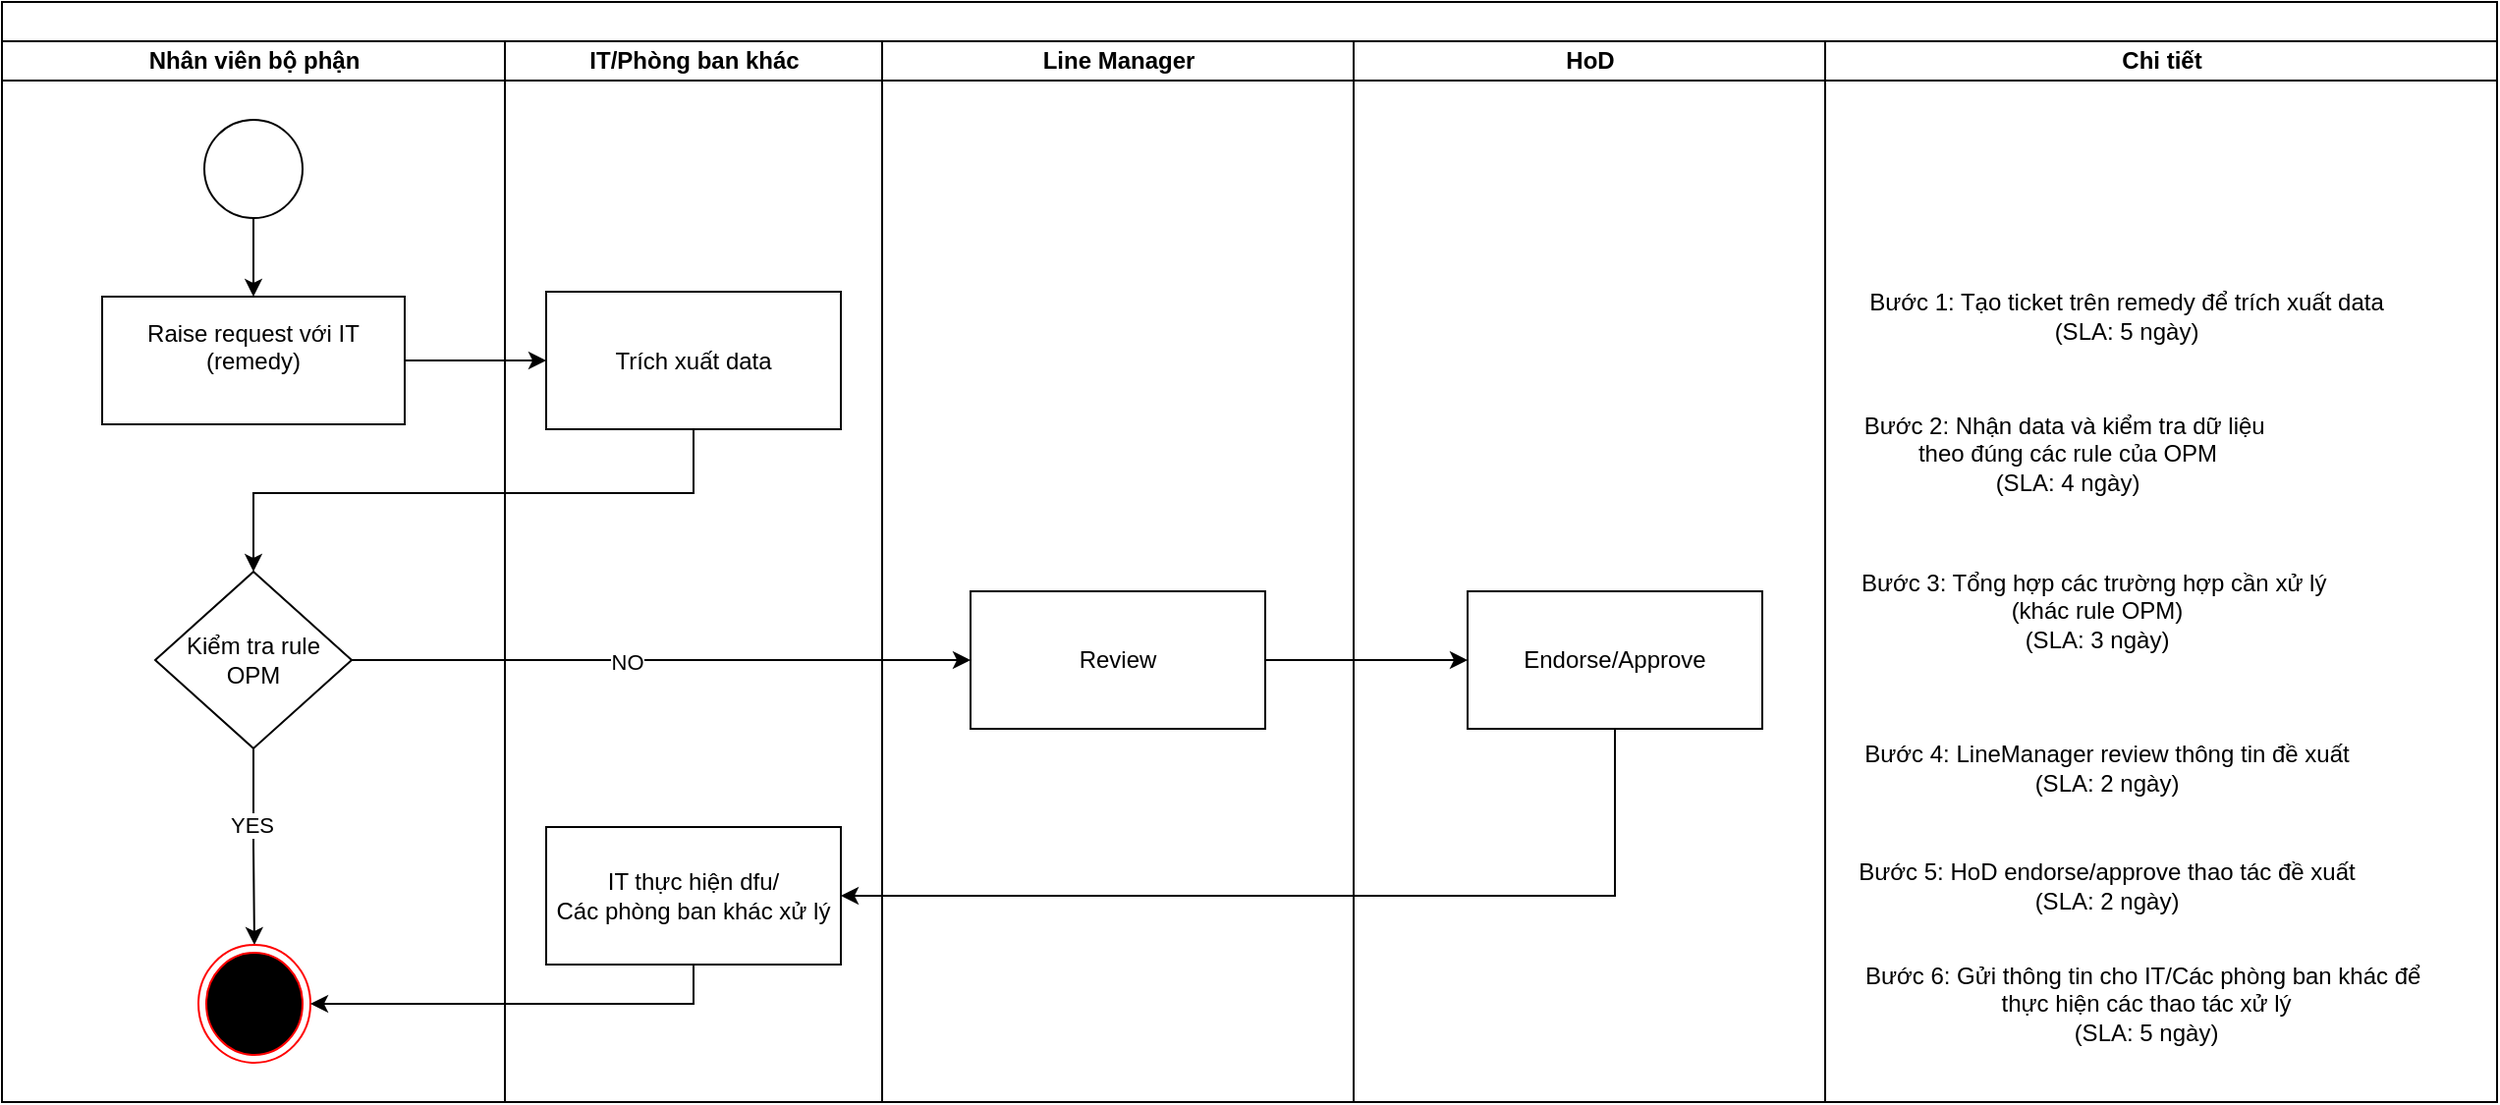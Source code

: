 <mxfile version="25.0.3">
  <diagram name="Trang-1" id="QhD96t90_DY993_v4mdY">
    <mxGraphModel dx="1843" dy="807" grid="1" gridSize="10" guides="1" tooltips="1" connect="1" arrows="1" fold="1" page="1" pageScale="1" pageWidth="827" pageHeight="1169" math="0" shadow="0">
      <root>
        <mxCell id="0" />
        <mxCell id="1" parent="0" />
        <mxCell id="mr53FbRQkBS4EaLJWwcR-5" value="" style="swimlane;childLayout=stackLayout;resizeParent=1;resizeParentMax=0;startSize=20;html=1;" vertex="1" parent="1">
          <mxGeometry x="54.0" y="60" width="1270.0" height="560" as="geometry" />
        </mxCell>
        <mxCell id="mr53FbRQkBS4EaLJWwcR-6" value="Nhân viên bộ phận" style="swimlane;startSize=20;html=1;" vertex="1" parent="mr53FbRQkBS4EaLJWwcR-5">
          <mxGeometry y="20" width="256.0" height="540" as="geometry" />
        </mxCell>
        <mxCell id="mr53FbRQkBS4EaLJWwcR-15" value="" style="edgeStyle=orthogonalEdgeStyle;rounded=0;orthogonalLoop=1;jettySize=auto;html=1;" edge="1" parent="mr53FbRQkBS4EaLJWwcR-6" source="mr53FbRQkBS4EaLJWwcR-1" target="mr53FbRQkBS4EaLJWwcR-2">
          <mxGeometry relative="1" as="geometry" />
        </mxCell>
        <mxCell id="mr53FbRQkBS4EaLJWwcR-1" value="" style="ellipse;whiteSpace=wrap;html=1;aspect=fixed;" vertex="1" parent="mr53FbRQkBS4EaLJWwcR-6">
          <mxGeometry x="103" y="40" width="50" height="50" as="geometry" />
        </mxCell>
        <mxCell id="mr53FbRQkBS4EaLJWwcR-2" value="Raise request với IT (remedy)&lt;div&gt;&lt;br&gt;&lt;/div&gt;" style="rounded=0;whiteSpace=wrap;html=1;" vertex="1" parent="mr53FbRQkBS4EaLJWwcR-6">
          <mxGeometry x="51" y="130" width="154" height="65" as="geometry" />
        </mxCell>
        <mxCell id="mr53FbRQkBS4EaLJWwcR-24" style="edgeStyle=orthogonalEdgeStyle;rounded=0;orthogonalLoop=1;jettySize=auto;html=1;entryX=0.5;entryY=0;entryDx=0;entryDy=0;" edge="1" parent="mr53FbRQkBS4EaLJWwcR-6" source="mr53FbRQkBS4EaLJWwcR-3" target="mr53FbRQkBS4EaLJWwcR-23">
          <mxGeometry relative="1" as="geometry" />
        </mxCell>
        <mxCell id="mr53FbRQkBS4EaLJWwcR-25" value="YES" style="edgeLabel;html=1;align=center;verticalAlign=middle;resizable=0;points=[];" vertex="1" connectable="0" parent="mr53FbRQkBS4EaLJWwcR-24">
          <mxGeometry x="-0.23" y="-1" relative="1" as="geometry">
            <mxPoint as="offset" />
          </mxGeometry>
        </mxCell>
        <mxCell id="mr53FbRQkBS4EaLJWwcR-3" value="Kiểm tra rule OPM" style="rhombus;whiteSpace=wrap;html=1;" vertex="1" parent="mr53FbRQkBS4EaLJWwcR-6">
          <mxGeometry x="78" y="270" width="100" height="90" as="geometry" />
        </mxCell>
        <mxCell id="mr53FbRQkBS4EaLJWwcR-23" value="" style="ellipse;html=1;shape=endState;fillColor=#000000;strokeColor=#ff0000;" vertex="1" parent="mr53FbRQkBS4EaLJWwcR-6">
          <mxGeometry x="100" y="460" width="57" height="60" as="geometry" />
        </mxCell>
        <mxCell id="mr53FbRQkBS4EaLJWwcR-7" value="IT/Phòng ban khác" style="swimlane;startSize=20;html=1;" vertex="1" parent="mr53FbRQkBS4EaLJWwcR-5">
          <mxGeometry x="256.0" y="20" width="192" height="540" as="geometry" />
        </mxCell>
        <mxCell id="mr53FbRQkBS4EaLJWwcR-9" value="&lt;div&gt;Trích xuất data&lt;/div&gt;" style="rounded=0;whiteSpace=wrap;html=1;" vertex="1" parent="mr53FbRQkBS4EaLJWwcR-7">
          <mxGeometry x="21" y="127.5" width="150" height="70" as="geometry" />
        </mxCell>
        <mxCell id="mr53FbRQkBS4EaLJWwcR-14" value="&lt;div&gt;IT thực hiện dfu/&lt;/div&gt;&lt;div&gt;Các phòng ban khác xử lý&lt;/div&gt;" style="rounded=0;whiteSpace=wrap;html=1;" vertex="1" parent="mr53FbRQkBS4EaLJWwcR-7">
          <mxGeometry x="21" y="400" width="150" height="70" as="geometry" />
        </mxCell>
        <mxCell id="mr53FbRQkBS4EaLJWwcR-8" value="Line Manager" style="swimlane;startSize=20;html=1;" vertex="1" parent="mr53FbRQkBS4EaLJWwcR-5">
          <mxGeometry x="448.0" y="20" width="240" height="540" as="geometry" />
        </mxCell>
        <mxCell id="mr53FbRQkBS4EaLJWwcR-10" value="&lt;div&gt;Review&lt;/div&gt;" style="rounded=0;whiteSpace=wrap;html=1;" vertex="1" parent="mr53FbRQkBS4EaLJWwcR-8">
          <mxGeometry x="45" y="280" width="150" height="70" as="geometry" />
        </mxCell>
        <mxCell id="mr53FbRQkBS4EaLJWwcR-11" value="HoD" style="swimlane;startSize=20;html=1;" vertex="1" parent="mr53FbRQkBS4EaLJWwcR-5">
          <mxGeometry x="688.0" y="20" width="240" height="540" as="geometry" />
        </mxCell>
        <mxCell id="mr53FbRQkBS4EaLJWwcR-12" value="&lt;div&gt;Endorse/Approve&lt;/div&gt;" style="rounded=0;whiteSpace=wrap;html=1;" vertex="1" parent="mr53FbRQkBS4EaLJWwcR-11">
          <mxGeometry x="58" y="280" width="150" height="70" as="geometry" />
        </mxCell>
        <mxCell id="mr53FbRQkBS4EaLJWwcR-13" value="Chi tiết" style="swimlane;startSize=20;html=1;" vertex="1" parent="mr53FbRQkBS4EaLJWwcR-5">
          <mxGeometry x="928.0" y="20" width="342" height="540" as="geometry" />
        </mxCell>
        <mxCell id="mr53FbRQkBS4EaLJWwcR-27" value="Bước 1: Tạo ticket trên remedy để trích xuất data&lt;div&gt;(SLA: 5 ngày)&lt;/div&gt;" style="text;html=1;align=center;verticalAlign=middle;resizable=0;points=[];autosize=1;strokeColor=none;fillColor=none;" vertex="1" parent="mr53FbRQkBS4EaLJWwcR-13">
          <mxGeometry x="8" y="120" width="290" height="40" as="geometry" />
        </mxCell>
        <mxCell id="mr53FbRQkBS4EaLJWwcR-30" value="Bước 2: Nhận data và kiểm tra dữ liệu&amp;nbsp;&lt;div&gt;theo đúng các rule của OPM&lt;div&gt;(SLA: 4 ngày)&lt;/div&gt;&lt;/div&gt;" style="text;html=1;align=center;verticalAlign=middle;resizable=0;points=[];autosize=1;strokeColor=none;fillColor=none;" vertex="1" parent="mr53FbRQkBS4EaLJWwcR-13">
          <mxGeometry x="8" y="180" width="230" height="60" as="geometry" />
        </mxCell>
        <mxCell id="mr53FbRQkBS4EaLJWwcR-31" value="Bước 3: Tổng hợp các trường hợp cần xử lý&amp;nbsp;&lt;div&gt;(khác rule OPM)&lt;div&gt;&lt;div&gt;(SLA: 3 ngày)&lt;/div&gt;&lt;/div&gt;&lt;/div&gt;" style="text;html=1;align=center;verticalAlign=middle;resizable=0;points=[];autosize=1;strokeColor=none;fillColor=none;" vertex="1" parent="mr53FbRQkBS4EaLJWwcR-13">
          <mxGeometry x="8" y="260" width="260" height="60" as="geometry" />
        </mxCell>
        <mxCell id="mr53FbRQkBS4EaLJWwcR-32" value="Bước 4: LineManager review thông tin đề xuất&lt;div&gt;&lt;div&gt;&lt;div&gt;(SLA: 2 ngày)&lt;/div&gt;&lt;/div&gt;&lt;/div&gt;" style="text;html=1;align=center;verticalAlign=middle;resizable=0;points=[];autosize=1;strokeColor=none;fillColor=none;" vertex="1" parent="mr53FbRQkBS4EaLJWwcR-13">
          <mxGeometry x="8" y="350" width="270" height="40" as="geometry" />
        </mxCell>
        <mxCell id="mr53FbRQkBS4EaLJWwcR-33" value="Bước 5: HoD endorse/approve thao tác đề xuất&lt;div&gt;&lt;div&gt;&lt;div&gt;(SLA: 2 ngày)&lt;/div&gt;&lt;/div&gt;&lt;/div&gt;" style="text;html=1;align=center;verticalAlign=middle;resizable=0;points=[];autosize=1;strokeColor=none;fillColor=none;" vertex="1" parent="mr53FbRQkBS4EaLJWwcR-13">
          <mxGeometry x="3" y="410" width="280" height="40" as="geometry" />
        </mxCell>
        <mxCell id="mr53FbRQkBS4EaLJWwcR-34" value="Bước 6: Gửi thông tin cho IT/Các phòng ban khác để&amp;nbsp;&lt;div&gt;thực hiện các thao tác xử lý&lt;div&gt;(SLA: 5 ngày)&lt;/div&gt;&lt;/div&gt;" style="text;html=1;align=center;verticalAlign=middle;resizable=0;points=[];autosize=1;strokeColor=none;fillColor=none;" vertex="1" parent="mr53FbRQkBS4EaLJWwcR-13">
          <mxGeometry x="8" y="460" width="310" height="60" as="geometry" />
        </mxCell>
        <mxCell id="mr53FbRQkBS4EaLJWwcR-16" style="edgeStyle=orthogonalEdgeStyle;rounded=0;orthogonalLoop=1;jettySize=auto;html=1;entryX=0;entryY=0.5;entryDx=0;entryDy=0;" edge="1" parent="mr53FbRQkBS4EaLJWwcR-5" source="mr53FbRQkBS4EaLJWwcR-2" target="mr53FbRQkBS4EaLJWwcR-9">
          <mxGeometry relative="1" as="geometry" />
        </mxCell>
        <mxCell id="mr53FbRQkBS4EaLJWwcR-17" style="edgeStyle=orthogonalEdgeStyle;rounded=0;orthogonalLoop=1;jettySize=auto;html=1;" edge="1" parent="mr53FbRQkBS4EaLJWwcR-5" source="mr53FbRQkBS4EaLJWwcR-9" target="mr53FbRQkBS4EaLJWwcR-3">
          <mxGeometry relative="1" as="geometry">
            <Array as="points">
              <mxPoint x="352" y="250" />
              <mxPoint x="128" y="250" />
            </Array>
          </mxGeometry>
        </mxCell>
        <mxCell id="mr53FbRQkBS4EaLJWwcR-18" style="edgeStyle=orthogonalEdgeStyle;rounded=0;orthogonalLoop=1;jettySize=auto;html=1;entryX=0;entryY=0.5;entryDx=0;entryDy=0;" edge="1" parent="mr53FbRQkBS4EaLJWwcR-5" source="mr53FbRQkBS4EaLJWwcR-3" target="mr53FbRQkBS4EaLJWwcR-10">
          <mxGeometry relative="1" as="geometry" />
        </mxCell>
        <mxCell id="mr53FbRQkBS4EaLJWwcR-21" value="NO" style="edgeLabel;html=1;align=center;verticalAlign=middle;resizable=0;points=[];" vertex="1" connectable="0" parent="mr53FbRQkBS4EaLJWwcR-18">
          <mxGeometry x="-0.106" y="-1" relative="1" as="geometry">
            <mxPoint x="-1" as="offset" />
          </mxGeometry>
        </mxCell>
        <mxCell id="mr53FbRQkBS4EaLJWwcR-19" style="edgeStyle=orthogonalEdgeStyle;rounded=0;orthogonalLoop=1;jettySize=auto;html=1;entryX=0;entryY=0.5;entryDx=0;entryDy=0;" edge="1" parent="mr53FbRQkBS4EaLJWwcR-5" source="mr53FbRQkBS4EaLJWwcR-10" target="mr53FbRQkBS4EaLJWwcR-12">
          <mxGeometry relative="1" as="geometry" />
        </mxCell>
        <mxCell id="mr53FbRQkBS4EaLJWwcR-20" style="edgeStyle=orthogonalEdgeStyle;rounded=0;orthogonalLoop=1;jettySize=auto;html=1;" edge="1" parent="mr53FbRQkBS4EaLJWwcR-5" source="mr53FbRQkBS4EaLJWwcR-12" target="mr53FbRQkBS4EaLJWwcR-14">
          <mxGeometry relative="1" as="geometry">
            <Array as="points">
              <mxPoint x="821" y="455" />
            </Array>
          </mxGeometry>
        </mxCell>
        <mxCell id="mr53FbRQkBS4EaLJWwcR-26" style="edgeStyle=orthogonalEdgeStyle;rounded=0;orthogonalLoop=1;jettySize=auto;html=1;entryX=1;entryY=0.5;entryDx=0;entryDy=0;" edge="1" parent="mr53FbRQkBS4EaLJWwcR-5" source="mr53FbRQkBS4EaLJWwcR-14" target="mr53FbRQkBS4EaLJWwcR-23">
          <mxGeometry relative="1" as="geometry">
            <Array as="points">
              <mxPoint x="352" y="510" />
            </Array>
          </mxGeometry>
        </mxCell>
      </root>
    </mxGraphModel>
  </diagram>
</mxfile>
